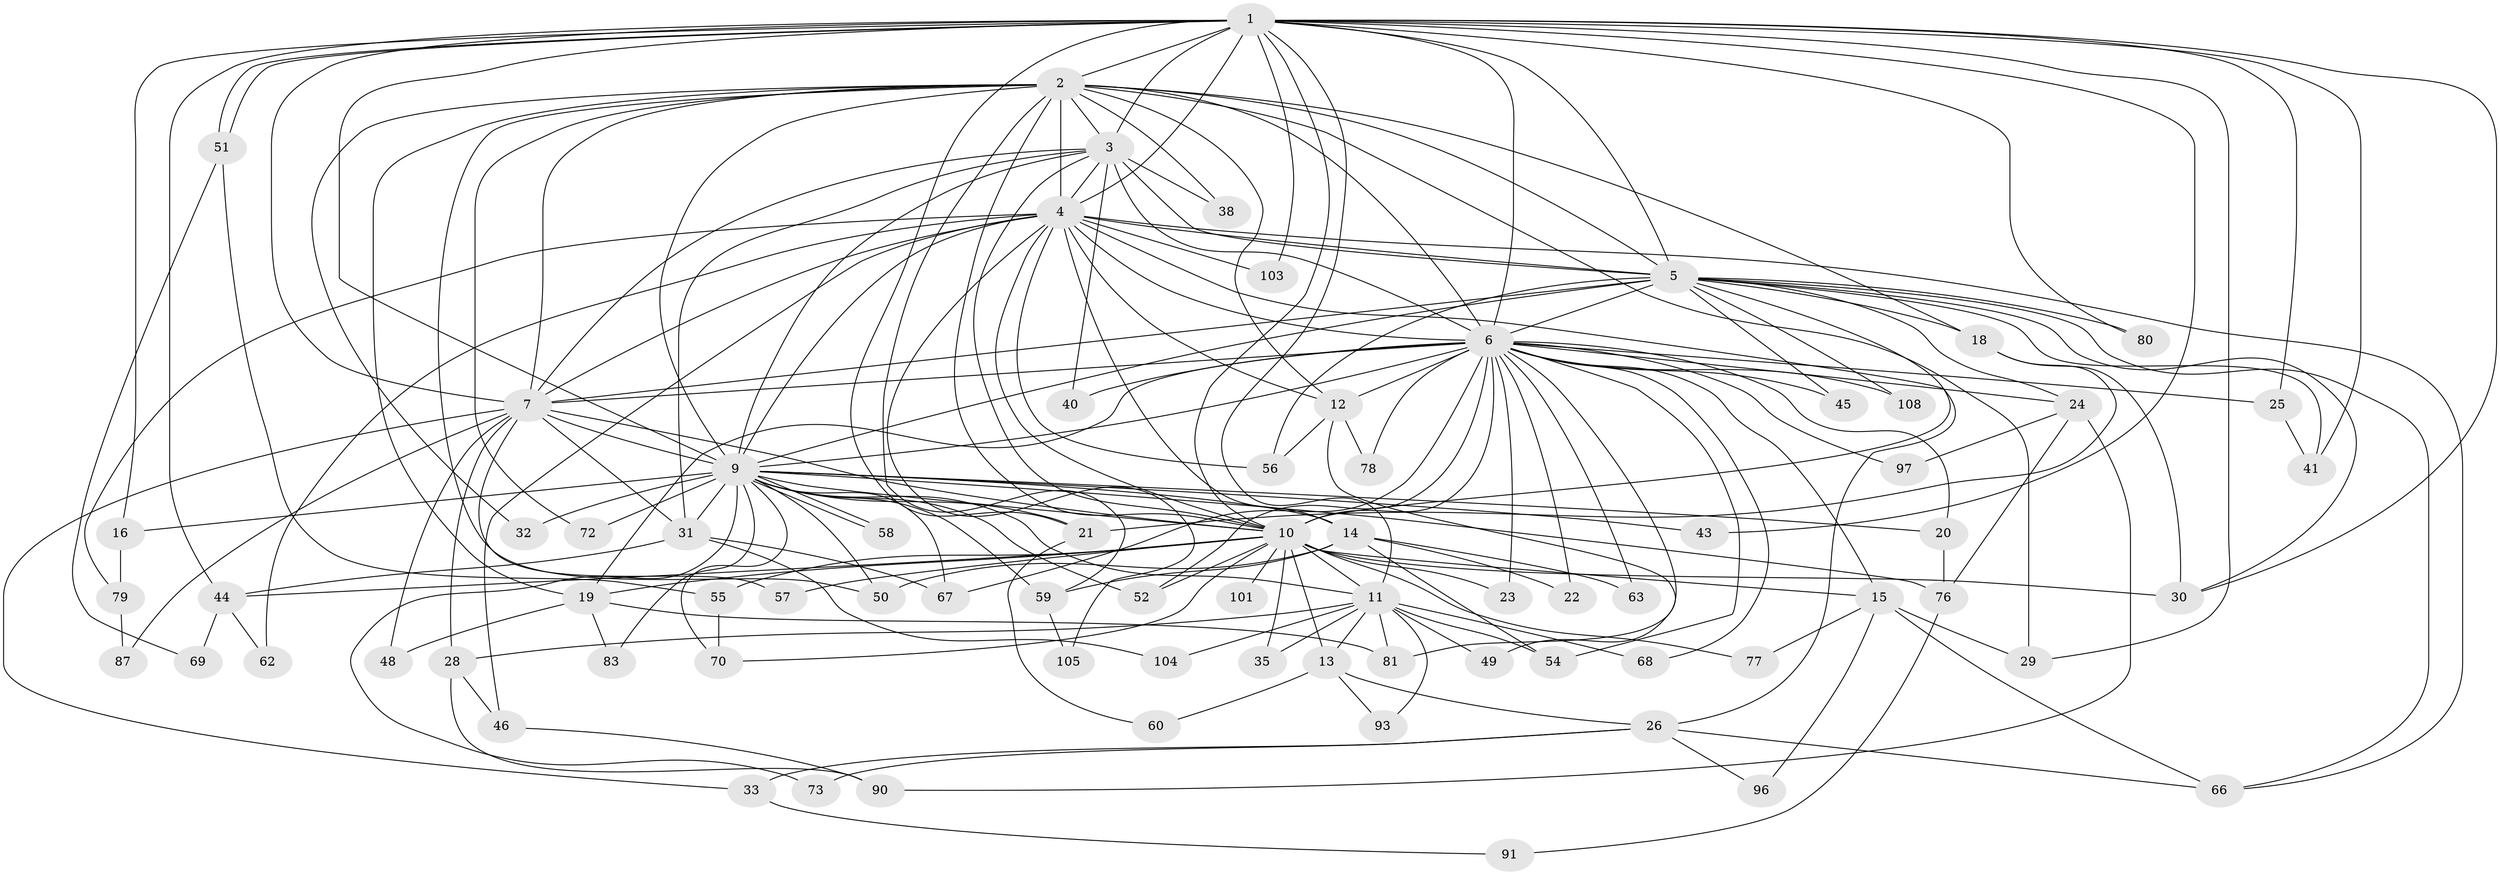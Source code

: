 // Generated by graph-tools (version 1.1) at 2025/23/03/03/25 07:23:35]
// undirected, 77 vertices, 193 edges
graph export_dot {
graph [start="1"]
  node [color=gray90,style=filled];
  1 [super="+106"];
  2 [super="+53"];
  3 [super="+85"];
  4 [super="+17"];
  5 [super="+100"];
  6 [super="+8"];
  7 [super="+27"];
  9 [super="+36"];
  10 [super="+84"];
  11 [super="+34"];
  12 [super="+71"];
  13;
  14 [super="+99"];
  15 [super="+65"];
  16;
  18 [super="+42"];
  19 [super="+37"];
  20;
  21 [super="+92"];
  22;
  23;
  24 [super="+39"];
  25;
  26;
  28;
  29;
  30 [super="+47"];
  31;
  32;
  33;
  35;
  38;
  40;
  41 [super="+95"];
  43;
  44 [super="+89"];
  45;
  46 [super="+107"];
  48;
  49;
  50 [super="+61"];
  51;
  52 [super="+64"];
  54 [super="+75"];
  55;
  56 [super="+74"];
  57;
  58;
  59 [super="+88"];
  60;
  62;
  63;
  66 [super="+98"];
  67 [super="+94"];
  68;
  69;
  70 [super="+82"];
  72;
  73;
  76 [super="+86"];
  77;
  78;
  79;
  80;
  81 [super="+102"];
  83;
  87;
  90;
  91;
  93;
  96;
  97;
  101;
  103;
  104;
  105;
  108;
  1 -- 2;
  1 -- 3;
  1 -- 4 [weight=3];
  1 -- 5;
  1 -- 6 [weight=2];
  1 -- 7;
  1 -- 9;
  1 -- 10;
  1 -- 11;
  1 -- 16;
  1 -- 21;
  1 -- 25;
  1 -- 29;
  1 -- 30;
  1 -- 41;
  1 -- 43;
  1 -- 44;
  1 -- 51;
  1 -- 51;
  1 -- 80;
  1 -- 103;
  2 -- 3;
  2 -- 4;
  2 -- 5;
  2 -- 6 [weight=3];
  2 -- 7 [weight=2];
  2 -- 9;
  2 -- 10;
  2 -- 18;
  2 -- 29;
  2 -- 32;
  2 -- 38;
  2 -- 59 [weight=2];
  2 -- 72;
  2 -- 12;
  2 -- 19;
  2 -- 50;
  3 -- 4;
  3 -- 5;
  3 -- 6 [weight=2];
  3 -- 7;
  3 -- 9;
  3 -- 10;
  3 -- 38;
  3 -- 40;
  3 -- 31;
  4 -- 5;
  4 -- 6 [weight=2];
  4 -- 7;
  4 -- 9;
  4 -- 10;
  4 -- 12;
  4 -- 14;
  4 -- 26;
  4 -- 46;
  4 -- 56;
  4 -- 79;
  4 -- 103;
  4 -- 105;
  4 -- 62;
  4 -- 66;
  5 -- 6 [weight=2];
  5 -- 7;
  5 -- 9;
  5 -- 10;
  5 -- 18;
  5 -- 24;
  5 -- 30;
  5 -- 45;
  5 -- 80;
  5 -- 108;
  5 -- 66;
  5 -- 41;
  5 -- 56;
  6 -- 7 [weight=2];
  6 -- 9 [weight=2];
  6 -- 10 [weight=2];
  6 -- 12;
  6 -- 22;
  6 -- 24 [weight=2];
  6 -- 52;
  6 -- 54;
  6 -- 67;
  6 -- 97;
  6 -- 68;
  6 -- 78;
  6 -- 15;
  6 -- 19;
  6 -- 20;
  6 -- 23;
  6 -- 25;
  6 -- 40;
  6 -- 108;
  6 -- 45;
  6 -- 63;
  6 -- 81;
  7 -- 9;
  7 -- 10;
  7 -- 28;
  7 -- 31;
  7 -- 57;
  7 -- 87;
  7 -- 48;
  7 -- 33;
  9 -- 10 [weight=2];
  9 -- 11;
  9 -- 14;
  9 -- 16;
  9 -- 20;
  9 -- 21;
  9 -- 31;
  9 -- 32;
  9 -- 43;
  9 -- 50;
  9 -- 58;
  9 -- 58;
  9 -- 70;
  9 -- 72;
  9 -- 73;
  9 -- 76;
  9 -- 83;
  9 -- 67;
  9 -- 59;
  9 -- 52;
  10 -- 13;
  10 -- 15;
  10 -- 19;
  10 -- 23;
  10 -- 35;
  10 -- 52;
  10 -- 55;
  10 -- 57;
  10 -- 77;
  10 -- 101 [weight=2];
  10 -- 11;
  10 -- 30;
  10 -- 70;
  10 -- 44;
  11 -- 13;
  11 -- 28;
  11 -- 35;
  11 -- 49;
  11 -- 54;
  11 -- 81;
  11 -- 68;
  11 -- 104;
  11 -- 93;
  12 -- 49;
  12 -- 56;
  12 -- 78;
  13 -- 26;
  13 -- 60;
  13 -- 93;
  14 -- 22;
  14 -- 50;
  14 -- 63;
  14 -- 59;
  14 -- 54;
  15 -- 96;
  15 -- 66;
  15 -- 77;
  15 -- 29;
  16 -- 79;
  18 -- 21;
  18 -- 30;
  19 -- 48;
  19 -- 81;
  19 -- 83;
  20 -- 76;
  21 -- 60;
  24 -- 76;
  24 -- 90;
  24 -- 97;
  25 -- 41;
  26 -- 33;
  26 -- 66;
  26 -- 73;
  26 -- 96;
  28 -- 46;
  28 -- 90;
  31 -- 44;
  31 -- 67;
  31 -- 104;
  33 -- 91;
  44 -- 62;
  44 -- 69;
  46 -- 90;
  51 -- 55;
  51 -- 69;
  55 -- 70;
  59 -- 105;
  76 -- 91;
  79 -- 87;
}
